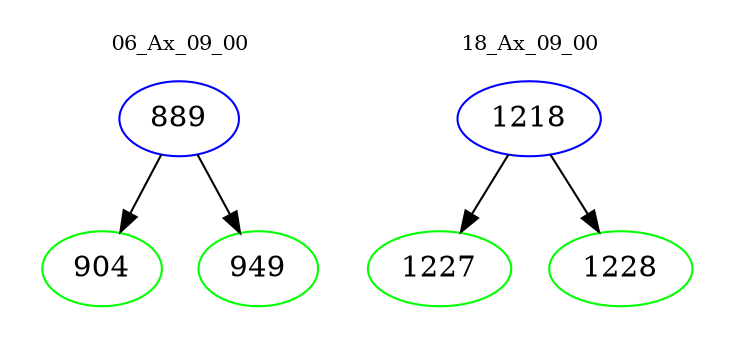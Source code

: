 digraph{
subgraph cluster_0 {
color = white
label = "06_Ax_09_00";
fontsize=10;
T0_889 [label="889", color="blue"]
T0_889 -> T0_904 [color="black"]
T0_904 [label="904", color="green"]
T0_889 -> T0_949 [color="black"]
T0_949 [label="949", color="green"]
}
subgraph cluster_1 {
color = white
label = "18_Ax_09_00";
fontsize=10;
T1_1218 [label="1218", color="blue"]
T1_1218 -> T1_1227 [color="black"]
T1_1227 [label="1227", color="green"]
T1_1218 -> T1_1228 [color="black"]
T1_1228 [label="1228", color="green"]
}
}
